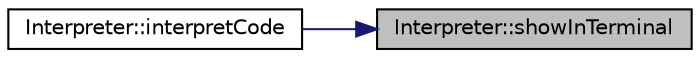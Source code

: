 digraph "Interpreter::showInTerminal"
{
 // LATEX_PDF_SIZE
  edge [fontname="Helvetica",fontsize="10",labelfontname="Helvetica",labelfontsize="10"];
  node [fontname="Helvetica",fontsize="10",shape=record];
  rankdir="RL";
  Node1 [label="Interpreter::showInTerminal",height=0.2,width=0.4,color="black", fillcolor="grey75", style="filled", fontcolor="black",tooltip="Muestra un mensaje en la terminal."];
  Node1 -> Node2 [dir="back",color="midnightblue",fontsize="10",style="solid"];
  Node2 [label="Interpreter::interpretCode",height=0.2,width=0.4,color="black", fillcolor="white", style="filled",URL="$classInterpreter.html#a247c03a89b6620c59718d9f46be2aa23",tooltip="Es el método que permite interpretar el contenido del código escrito."];
}
